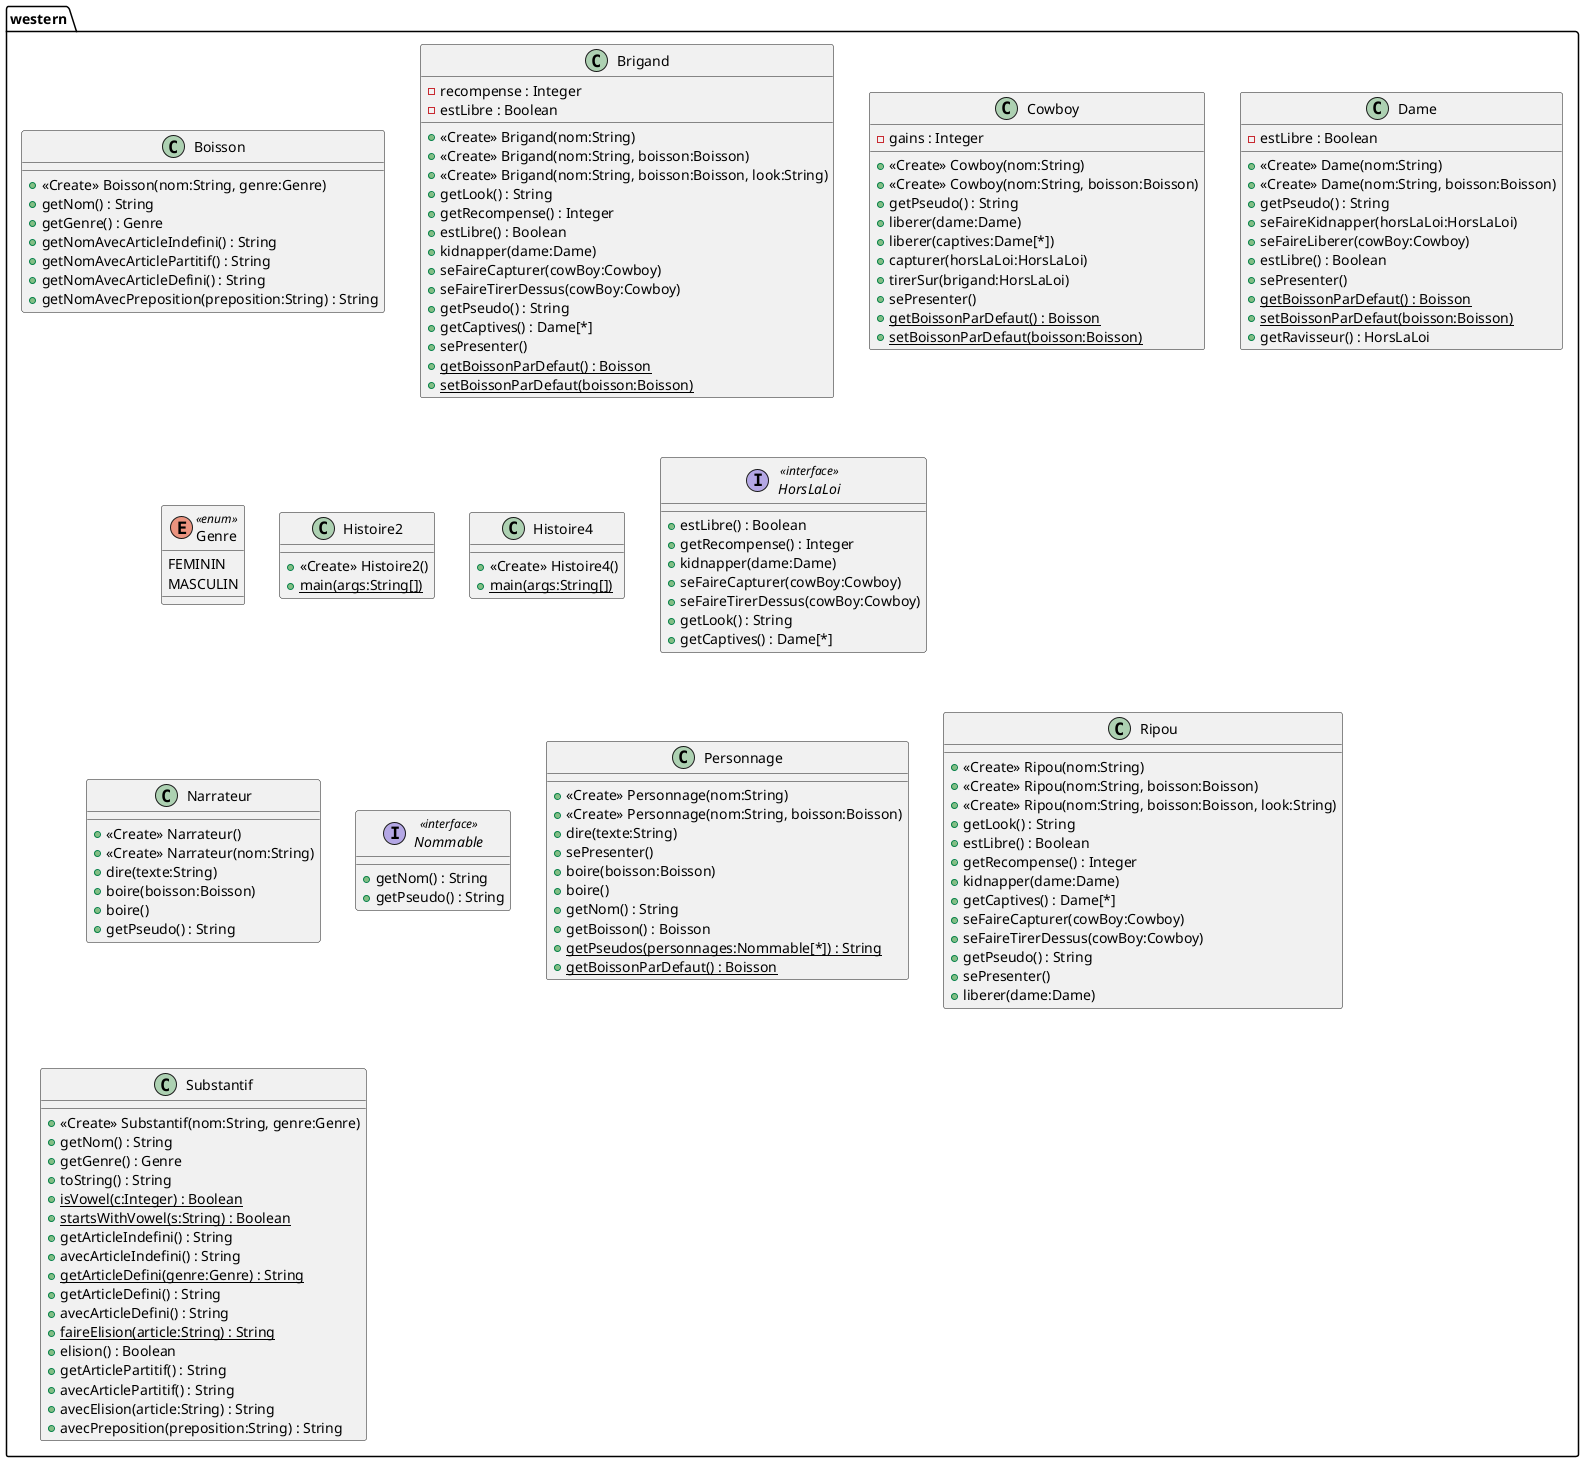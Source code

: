 @startuml

package [western]{
	class Boisson{
+ <<Create>> Boisson(nom:String, genre:Genre)
+  getNom() : String
+  getGenre() : Genre
+  getNomAvecArticleIndefini() : String
+  getNomAvecArticlePartitif() : String
+  getNomAvecArticleDefini() : String
+  getNomAvecPreposition(preposition:String) : String
}


class Brigand{
	-  recompense : Integer 
	-  estLibre : Boolean 
+ <<Create>> Brigand(nom:String)
+ <<Create>> Brigand(nom:String, boisson:Boisson)
+ <<Create>> Brigand(nom:String, boisson:Boisson, look:String)
+  getLook() : String
+  getRecompense() : Integer
+  estLibre() : Boolean
+  kidnapper(dame:Dame)
+  seFaireCapturer(cowBoy:Cowboy)
+  seFaireTirerDessus(cowBoy:Cowboy)
+  getPseudo() : String
+  getCaptives() : Dame[*]
+  sePresenter()
+ {static} getBoissonParDefaut() : Boisson
+ {static} setBoissonParDefaut(boisson:Boisson)
}


class Cowboy{
	-  gains : Integer 
+ <<Create>> Cowboy(nom:String)
+ <<Create>> Cowboy(nom:String, boisson:Boisson)
+  getPseudo() : String
+  liberer(dame:Dame)
+  liberer(captives:Dame[*])
+  capturer(horsLaLoi:HorsLaLoi)
+  tirerSur(brigand:HorsLaLoi)
+  sePresenter()
+ {static} getBoissonParDefaut() : Boisson
+ {static} setBoissonParDefaut(boisson:Boisson)
}


class Dame{
	-  estLibre : Boolean 
+ <<Create>> Dame(nom:String)
+ <<Create>> Dame(nom:String, boisson:Boisson)
+  getPseudo() : String
+  seFaireKidnapper(horsLaLoi:HorsLaLoi)
+  seFaireLiberer(cowBoy:Cowboy)
+  estLibre() : Boolean
+  sePresenter()
+ {static} getBoissonParDefaut() : Boisson
+ {static} setBoissonParDefaut(boisson:Boisson)
+  getRavisseur() : HorsLaLoi
}


enum Genre <<enum>>{
	FEMININ
	MASCULIN
}


class Histoire2{
+ <<Create>> Histoire2()
+ {static} main(args:String[])
}


class Histoire4{
+ <<Create>> Histoire4()
+ {static} main(args:String[])
}


interface HorsLaLoi <<interface>>{
+  estLibre() : Boolean
+  getRecompense() : Integer
+  kidnapper(dame:Dame)
+  seFaireCapturer(cowBoy:Cowboy)
+  seFaireTirerDessus(cowBoy:Cowboy)
+  getLook() : String
+  getCaptives() : Dame[*]
}


class Narrateur{
+ <<Create>> Narrateur()
+ <<Create>> Narrateur(nom:String)
+  dire(texte:String)
+  boire(boisson:Boisson)
+  boire()
+  getPseudo() : String
}


interface Nommable <<interface>>{
+  getNom() : String
+  getPseudo() : String
}


class Personnage{
+ <<Create>> Personnage(nom:String)
+ <<Create>> Personnage(nom:String, boisson:Boisson)
+  dire(texte:String)
+  sePresenter()
+  boire(boisson:Boisson)
+  boire()
+  getNom() : String
+  getBoisson() : Boisson
+ {static} getPseudos(personnages:Nommable[*]) : String
+ {static} getBoissonParDefaut() : Boisson
}


class Ripou{
+ <<Create>> Ripou(nom:String)
+ <<Create>> Ripou(nom:String, boisson:Boisson)
+ <<Create>> Ripou(nom:String, boisson:Boisson, look:String)
+  getLook() : String
+  estLibre() : Boolean
+  getRecompense() : Integer
+  kidnapper(dame:Dame)
+  getCaptives() : Dame[*]
+  seFaireCapturer(cowBoy:Cowboy)
+  seFaireTirerDessus(cowBoy:Cowboy)
+  getPseudo() : String
+  sePresenter()
+  liberer(dame:Dame)
}


class Substantif{
+ <<Create>> Substantif(nom:String, genre:Genre)
+  getNom() : String
+  getGenre() : Genre
+  toString() : String
+ {static} isVowel(c:Integer) : Boolean
+ {static} startsWithVowel(s:String) : Boolean
+  getArticleIndefini() : String
+  avecArticleIndefini() : String
+ {static} getArticleDefini(genre:Genre) : String
+  getArticleDefini() : String
+  avecArticleDefini() : String
+ {static} faireElision(article:String) : String
+  elision() : Boolean
+  getArticlePartitif() : String
+  avecArticlePartitif() : String
+  avecElision(article:String) : String
+  avecPreposition(preposition:String) : String
}


}
@enduml
